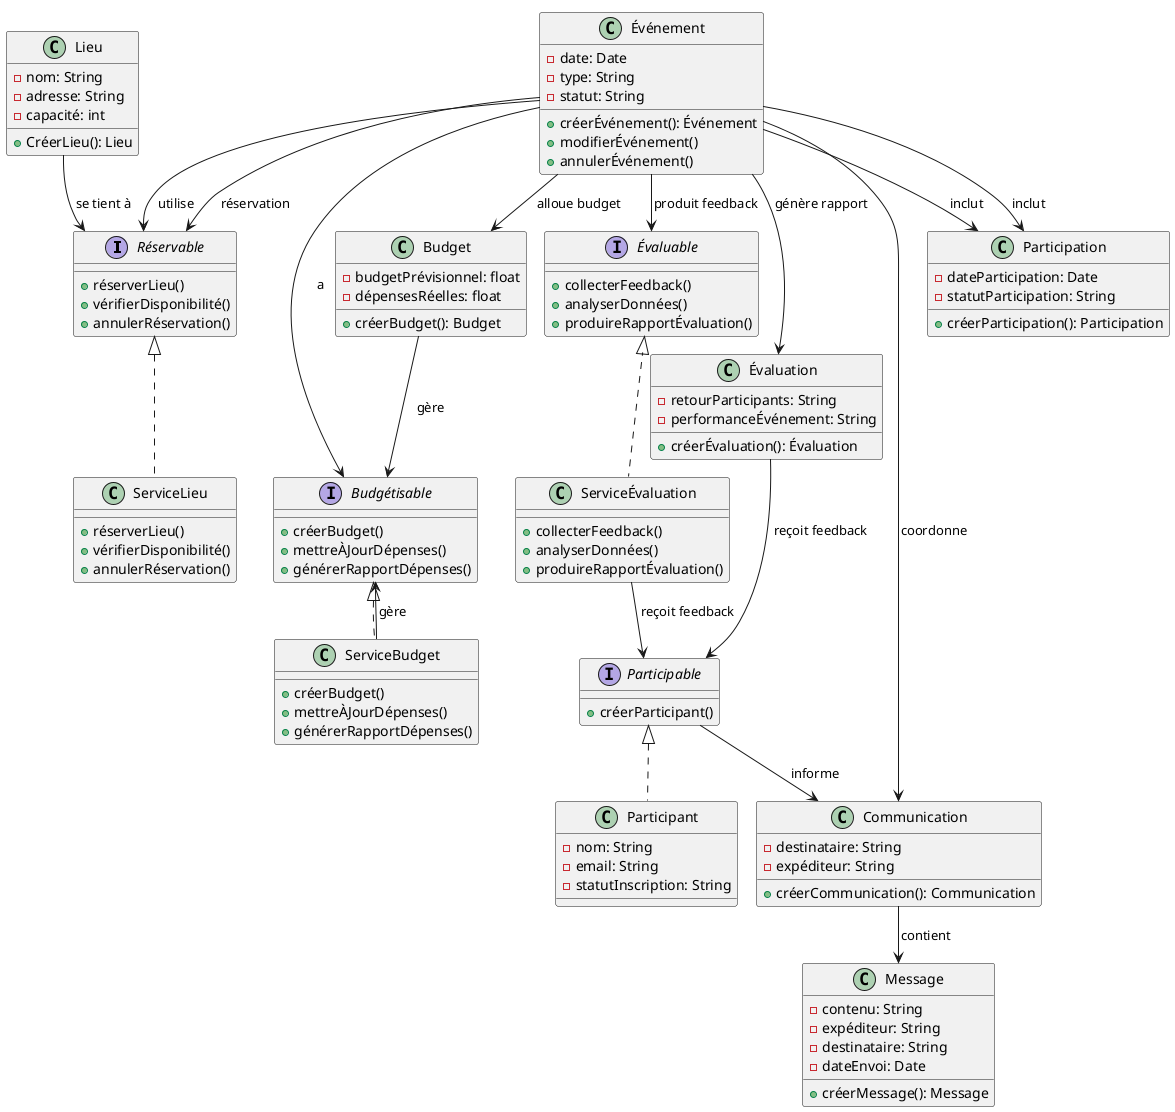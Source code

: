 @startuml
!define RECTANGLE class
!pragma layout smetana

' Interfaces
interface Réservable {
    + réserverLieu()
    + vérifierDisponibilité()
    + annulerRéservation()
}

interface Budgétisable {
    + créerBudget()
    + mettreÀJourDépenses()
    + générerRapportDépenses()
}

interface Évaluable {
    + collecterFeedback()
    + analyserDonnées()
    + produireRapportÉvaluation()
}

interface Participable {
    + créerParticipant()
}

' Classes de Service pour la gestion des entités
RECTANGLE ServiceLieu implements Réservable {
    + réserverLieu()
    + vérifierDisponibilité()
    + annulerRéservation()
}

RECTANGLE ServiceBudget implements Budgétisable {
    + créerBudget()
    + mettreÀJourDépenses()
    + générerRapportDépenses()
}

RECTANGLE ServiceÉvaluation implements Évaluable {
    + collecterFeedback()
    + analyserDonnées()
    + produireRapportÉvaluation()
}

' Classes Entités
RECTANGLE Événement {
    - date: Date
    - type: String
    - statut: String
    + créerÉvénement(): Événement
    + modifierÉvénement()
    + annulerÉvénement()
}

RECTANGLE Lieu {
    - nom: String
    - adresse: String
    - capacité: int
    + CréerLieu(): Lieu
}

RECTANGLE Participant implements Participable {
    - nom: String
    - email: String
    - statutInscription: String
}

RECTANGLE Participation {
    - dateParticipation: Date
    - statutParticipation: String
    + créerParticipation(): Participation
}

RECTANGLE Communication {
    - destinataire: String
    - expéditeur: String
    + créerCommunication(): Communication
}

RECTANGLE Message {
    - contenu: String
    - expéditeur: String
    - destinataire: String
    - dateEnvoi: Date
    + créerMessage(): Message
}

RECTANGLE Budget {
    - budgetPrévisionnel: float
    - dépensesRéelles: float
    + créerBudget(): Budget
}

RECTANGLE Évaluation {
    - retourParticipants: String
    - performanceÉvénement: String
    + créerÉvaluation(): Évaluation
}

' Relations entre les classes
Lieu --> Réservable : se tient à
Événement --> Réservable : utilise
Événement --> Budgétisable : a
Événement --> Participation : inclut
Événement --> Évaluable : produit feedback
Communication --> Message : contient
Budget --> Budgétisable : gère
Évaluation --> Participable : reçoit feedback
Participable --> Communication : informe
Événement --> Réservable : réservation
Événement --> Participation : inclut
Événement --> Communication : coordonne
ServiceBudget --> Budgétisable : gère
ServiceÉvaluation --> Participable : reçoit feedback
Événement --> Budget : alloue budget
Événement --> Évaluation : génère rapport

@enduml
